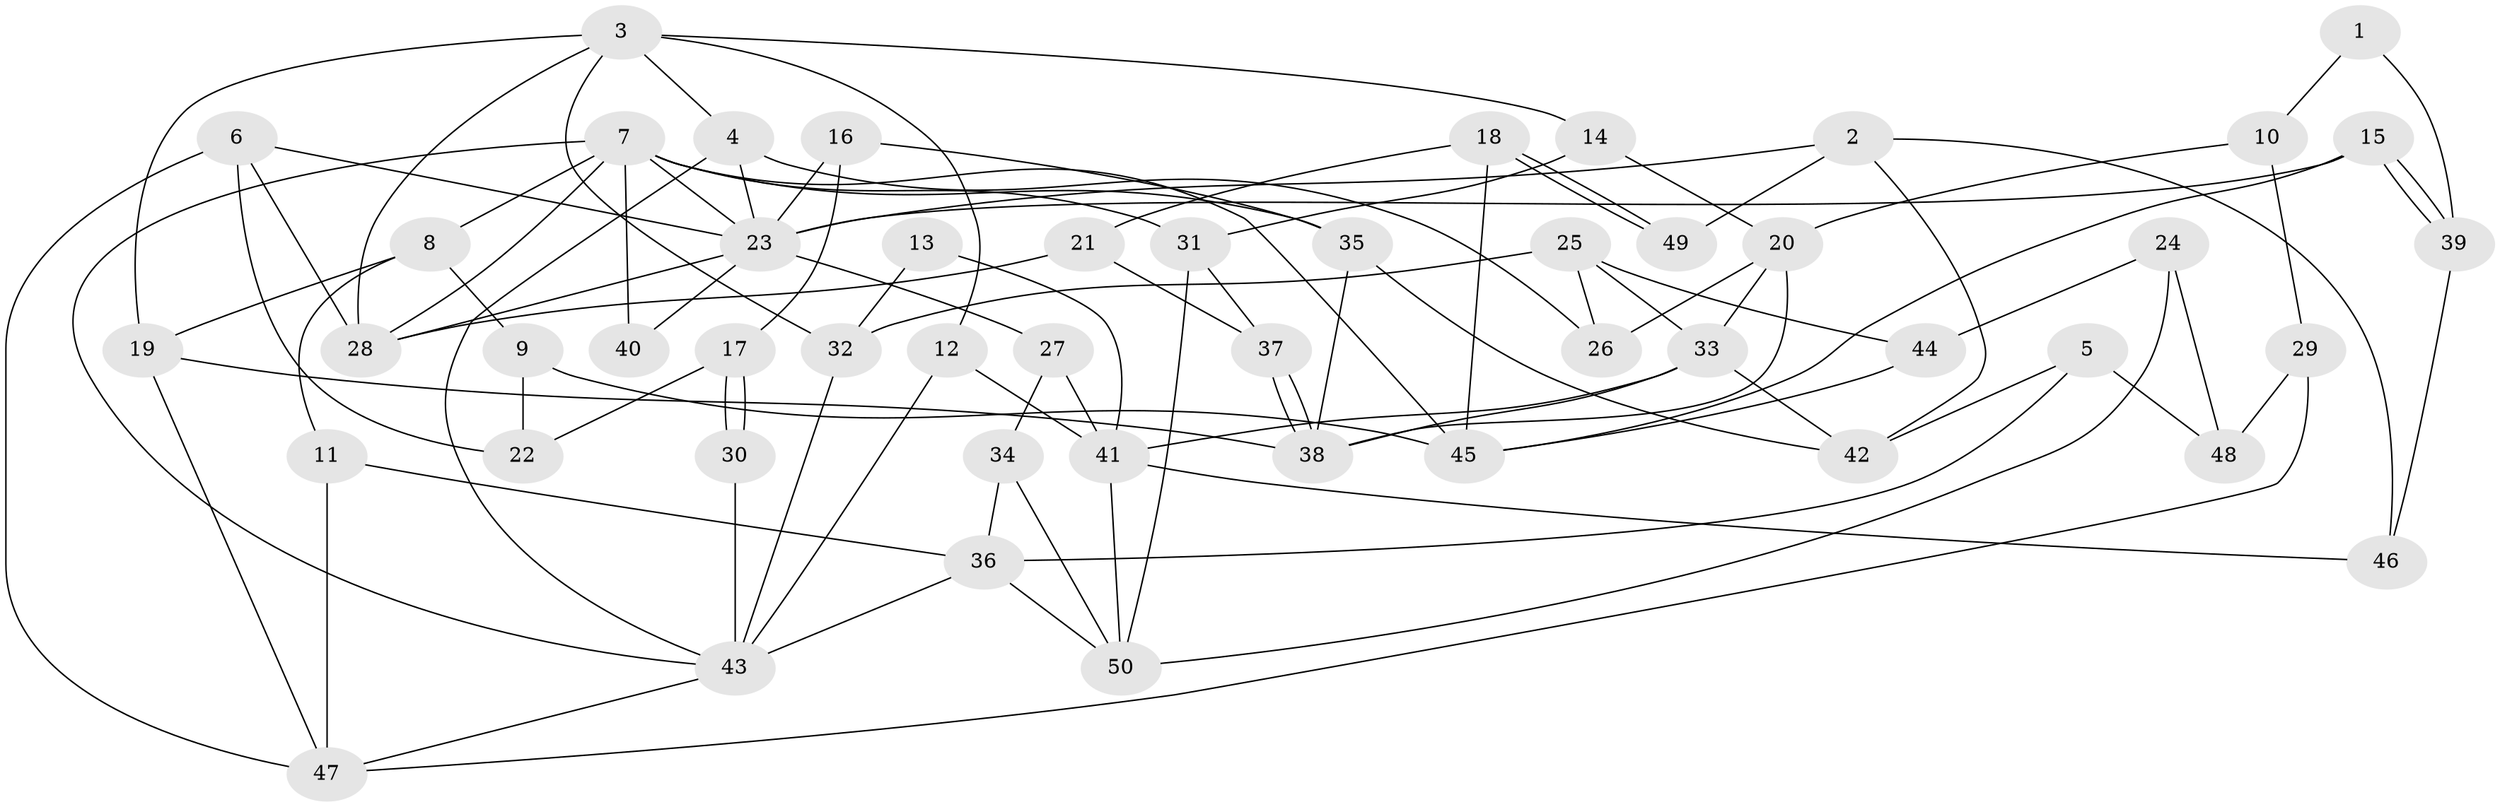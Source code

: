 // Generated by graph-tools (version 1.1) at 2025/15/03/09/25 04:15:17]
// undirected, 50 vertices, 100 edges
graph export_dot {
graph [start="1"]
  node [color=gray90,style=filled];
  1;
  2;
  3;
  4;
  5;
  6;
  7;
  8;
  9;
  10;
  11;
  12;
  13;
  14;
  15;
  16;
  17;
  18;
  19;
  20;
  21;
  22;
  23;
  24;
  25;
  26;
  27;
  28;
  29;
  30;
  31;
  32;
  33;
  34;
  35;
  36;
  37;
  38;
  39;
  40;
  41;
  42;
  43;
  44;
  45;
  46;
  47;
  48;
  49;
  50;
  1 -- 39;
  1 -- 10;
  2 -- 23;
  2 -- 42;
  2 -- 46;
  2 -- 49;
  3 -- 12;
  3 -- 28;
  3 -- 4;
  3 -- 14;
  3 -- 19;
  3 -- 32;
  4 -- 23;
  4 -- 26;
  4 -- 43;
  5 -- 36;
  5 -- 42;
  5 -- 48;
  6 -- 47;
  6 -- 22;
  6 -- 23;
  6 -- 28;
  7 -- 28;
  7 -- 43;
  7 -- 8;
  7 -- 23;
  7 -- 31;
  7 -- 35;
  7 -- 40;
  7 -- 45;
  8 -- 19;
  8 -- 9;
  8 -- 11;
  9 -- 45;
  9 -- 22;
  10 -- 20;
  10 -- 29;
  11 -- 47;
  11 -- 36;
  12 -- 41;
  12 -- 43;
  13 -- 41;
  13 -- 32;
  14 -- 31;
  14 -- 20;
  15 -- 39;
  15 -- 39;
  15 -- 23;
  15 -- 45;
  16 -- 35;
  16 -- 23;
  16 -- 17;
  17 -- 30;
  17 -- 30;
  17 -- 22;
  18 -- 49;
  18 -- 49;
  18 -- 45;
  18 -- 21;
  19 -- 38;
  19 -- 47;
  20 -- 26;
  20 -- 33;
  20 -- 38;
  21 -- 28;
  21 -- 37;
  23 -- 27;
  23 -- 28;
  23 -- 40;
  24 -- 44;
  24 -- 50;
  24 -- 48;
  25 -- 32;
  25 -- 33;
  25 -- 26;
  25 -- 44;
  27 -- 41;
  27 -- 34;
  29 -- 48;
  29 -- 47;
  30 -- 43;
  31 -- 37;
  31 -- 50;
  32 -- 43;
  33 -- 38;
  33 -- 41;
  33 -- 42;
  34 -- 36;
  34 -- 50;
  35 -- 38;
  35 -- 42;
  36 -- 50;
  36 -- 43;
  37 -- 38;
  37 -- 38;
  39 -- 46;
  41 -- 50;
  41 -- 46;
  43 -- 47;
  44 -- 45;
}
